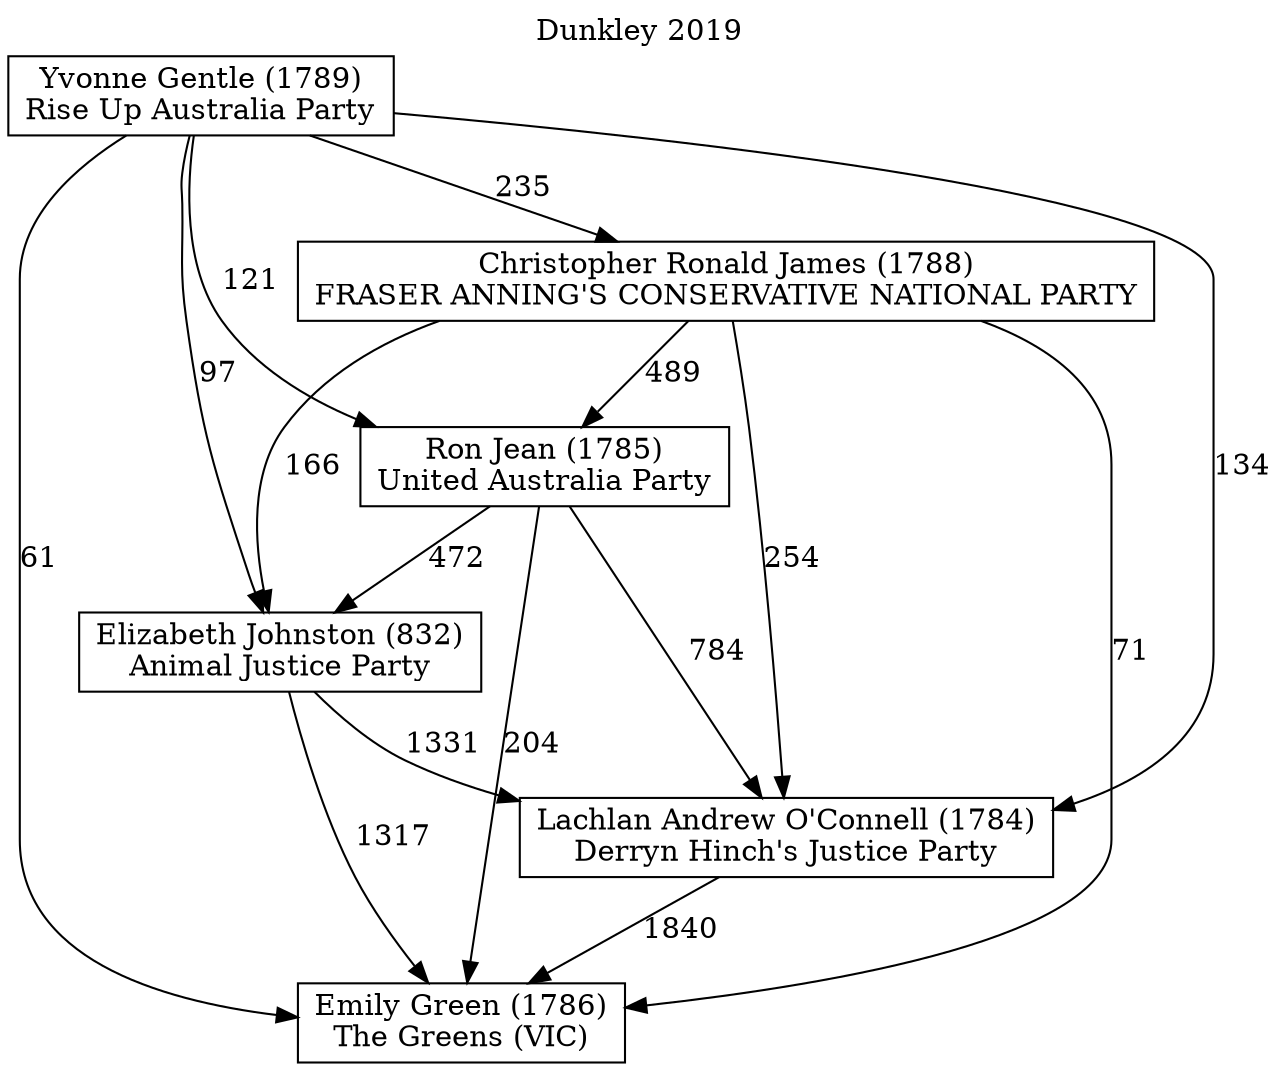 // House preference flow
digraph "Emily Green (1786)_Dunkley_2019" {
	graph [label="Dunkley 2019" labelloc=t mclimit=10]
	node [shape=box]
	"Emily Green (1786)" [label="Emily Green (1786)
The Greens (VIC)"]
	"Lachlan Andrew O'Connell (1784)" [label="Lachlan Andrew O'Connell (1784)
Derryn Hinch's Justice Party"]
	"Elizabeth Johnston (832)" [label="Elizabeth Johnston (832)
Animal Justice Party"]
	"Ron Jean (1785)" [label="Ron Jean (1785)
United Australia Party"]
	"Christopher Ronald James (1788)" [label="Christopher Ronald James (1788)
FRASER ANNING'S CONSERVATIVE NATIONAL PARTY"]
	"Yvonne Gentle (1789)" [label="Yvonne Gentle (1789)
Rise Up Australia Party"]
	"Emily Green (1786)" [label="Emily Green (1786)
The Greens (VIC)"]
	"Elizabeth Johnston (832)" [label="Elizabeth Johnston (832)
Animal Justice Party"]
	"Ron Jean (1785)" [label="Ron Jean (1785)
United Australia Party"]
	"Christopher Ronald James (1788)" [label="Christopher Ronald James (1788)
FRASER ANNING'S CONSERVATIVE NATIONAL PARTY"]
	"Yvonne Gentle (1789)" [label="Yvonne Gentle (1789)
Rise Up Australia Party"]
	"Emily Green (1786)" [label="Emily Green (1786)
The Greens (VIC)"]
	"Ron Jean (1785)" [label="Ron Jean (1785)
United Australia Party"]
	"Christopher Ronald James (1788)" [label="Christopher Ronald James (1788)
FRASER ANNING'S CONSERVATIVE NATIONAL PARTY"]
	"Yvonne Gentle (1789)" [label="Yvonne Gentle (1789)
Rise Up Australia Party"]
	"Emily Green (1786)" [label="Emily Green (1786)
The Greens (VIC)"]
	"Christopher Ronald James (1788)" [label="Christopher Ronald James (1788)
FRASER ANNING'S CONSERVATIVE NATIONAL PARTY"]
	"Yvonne Gentle (1789)" [label="Yvonne Gentle (1789)
Rise Up Australia Party"]
	"Emily Green (1786)" [label="Emily Green (1786)
The Greens (VIC)"]
	"Yvonne Gentle (1789)" [label="Yvonne Gentle (1789)
Rise Up Australia Party"]
	"Yvonne Gentle (1789)" [label="Yvonne Gentle (1789)
Rise Up Australia Party"]
	"Christopher Ronald James (1788)" [label="Christopher Ronald James (1788)
FRASER ANNING'S CONSERVATIVE NATIONAL PARTY"]
	"Yvonne Gentle (1789)" [label="Yvonne Gentle (1789)
Rise Up Australia Party"]
	"Yvonne Gentle (1789)" [label="Yvonne Gentle (1789)
Rise Up Australia Party"]
	"Ron Jean (1785)" [label="Ron Jean (1785)
United Australia Party"]
	"Christopher Ronald James (1788)" [label="Christopher Ronald James (1788)
FRASER ANNING'S CONSERVATIVE NATIONAL PARTY"]
	"Yvonne Gentle (1789)" [label="Yvonne Gentle (1789)
Rise Up Australia Party"]
	"Ron Jean (1785)" [label="Ron Jean (1785)
United Australia Party"]
	"Yvonne Gentle (1789)" [label="Yvonne Gentle (1789)
Rise Up Australia Party"]
	"Yvonne Gentle (1789)" [label="Yvonne Gentle (1789)
Rise Up Australia Party"]
	"Christopher Ronald James (1788)" [label="Christopher Ronald James (1788)
FRASER ANNING'S CONSERVATIVE NATIONAL PARTY"]
	"Yvonne Gentle (1789)" [label="Yvonne Gentle (1789)
Rise Up Australia Party"]
	"Yvonne Gentle (1789)" [label="Yvonne Gentle (1789)
Rise Up Australia Party"]
	"Elizabeth Johnston (832)" [label="Elizabeth Johnston (832)
Animal Justice Party"]
	"Ron Jean (1785)" [label="Ron Jean (1785)
United Australia Party"]
	"Christopher Ronald James (1788)" [label="Christopher Ronald James (1788)
FRASER ANNING'S CONSERVATIVE NATIONAL PARTY"]
	"Yvonne Gentle (1789)" [label="Yvonne Gentle (1789)
Rise Up Australia Party"]
	"Elizabeth Johnston (832)" [label="Elizabeth Johnston (832)
Animal Justice Party"]
	"Christopher Ronald James (1788)" [label="Christopher Ronald James (1788)
FRASER ANNING'S CONSERVATIVE NATIONAL PARTY"]
	"Yvonne Gentle (1789)" [label="Yvonne Gentle (1789)
Rise Up Australia Party"]
	"Elizabeth Johnston (832)" [label="Elizabeth Johnston (832)
Animal Justice Party"]
	"Yvonne Gentle (1789)" [label="Yvonne Gentle (1789)
Rise Up Australia Party"]
	"Yvonne Gentle (1789)" [label="Yvonne Gentle (1789)
Rise Up Australia Party"]
	"Christopher Ronald James (1788)" [label="Christopher Ronald James (1788)
FRASER ANNING'S CONSERVATIVE NATIONAL PARTY"]
	"Yvonne Gentle (1789)" [label="Yvonne Gentle (1789)
Rise Up Australia Party"]
	"Yvonne Gentle (1789)" [label="Yvonne Gentle (1789)
Rise Up Australia Party"]
	"Ron Jean (1785)" [label="Ron Jean (1785)
United Australia Party"]
	"Christopher Ronald James (1788)" [label="Christopher Ronald James (1788)
FRASER ANNING'S CONSERVATIVE NATIONAL PARTY"]
	"Yvonne Gentle (1789)" [label="Yvonne Gentle (1789)
Rise Up Australia Party"]
	"Ron Jean (1785)" [label="Ron Jean (1785)
United Australia Party"]
	"Yvonne Gentle (1789)" [label="Yvonne Gentle (1789)
Rise Up Australia Party"]
	"Yvonne Gentle (1789)" [label="Yvonne Gentle (1789)
Rise Up Australia Party"]
	"Christopher Ronald James (1788)" [label="Christopher Ronald James (1788)
FRASER ANNING'S CONSERVATIVE NATIONAL PARTY"]
	"Yvonne Gentle (1789)" [label="Yvonne Gentle (1789)
Rise Up Australia Party"]
	"Yvonne Gentle (1789)" [label="Yvonne Gentle (1789)
Rise Up Australia Party"]
	"Lachlan Andrew O'Connell (1784)" [label="Lachlan Andrew O'Connell (1784)
Derryn Hinch's Justice Party"]
	"Elizabeth Johnston (832)" [label="Elizabeth Johnston (832)
Animal Justice Party"]
	"Ron Jean (1785)" [label="Ron Jean (1785)
United Australia Party"]
	"Christopher Ronald James (1788)" [label="Christopher Ronald James (1788)
FRASER ANNING'S CONSERVATIVE NATIONAL PARTY"]
	"Yvonne Gentle (1789)" [label="Yvonne Gentle (1789)
Rise Up Australia Party"]
	"Lachlan Andrew O'Connell (1784)" [label="Lachlan Andrew O'Connell (1784)
Derryn Hinch's Justice Party"]
	"Ron Jean (1785)" [label="Ron Jean (1785)
United Australia Party"]
	"Christopher Ronald James (1788)" [label="Christopher Ronald James (1788)
FRASER ANNING'S CONSERVATIVE NATIONAL PARTY"]
	"Yvonne Gentle (1789)" [label="Yvonne Gentle (1789)
Rise Up Australia Party"]
	"Lachlan Andrew O'Connell (1784)" [label="Lachlan Andrew O'Connell (1784)
Derryn Hinch's Justice Party"]
	"Christopher Ronald James (1788)" [label="Christopher Ronald James (1788)
FRASER ANNING'S CONSERVATIVE NATIONAL PARTY"]
	"Yvonne Gentle (1789)" [label="Yvonne Gentle (1789)
Rise Up Australia Party"]
	"Lachlan Andrew O'Connell (1784)" [label="Lachlan Andrew O'Connell (1784)
Derryn Hinch's Justice Party"]
	"Yvonne Gentle (1789)" [label="Yvonne Gentle (1789)
Rise Up Australia Party"]
	"Yvonne Gentle (1789)" [label="Yvonne Gentle (1789)
Rise Up Australia Party"]
	"Christopher Ronald James (1788)" [label="Christopher Ronald James (1788)
FRASER ANNING'S CONSERVATIVE NATIONAL PARTY"]
	"Yvonne Gentle (1789)" [label="Yvonne Gentle (1789)
Rise Up Australia Party"]
	"Yvonne Gentle (1789)" [label="Yvonne Gentle (1789)
Rise Up Australia Party"]
	"Ron Jean (1785)" [label="Ron Jean (1785)
United Australia Party"]
	"Christopher Ronald James (1788)" [label="Christopher Ronald James (1788)
FRASER ANNING'S CONSERVATIVE NATIONAL PARTY"]
	"Yvonne Gentle (1789)" [label="Yvonne Gentle (1789)
Rise Up Australia Party"]
	"Ron Jean (1785)" [label="Ron Jean (1785)
United Australia Party"]
	"Yvonne Gentle (1789)" [label="Yvonne Gentle (1789)
Rise Up Australia Party"]
	"Yvonne Gentle (1789)" [label="Yvonne Gentle (1789)
Rise Up Australia Party"]
	"Christopher Ronald James (1788)" [label="Christopher Ronald James (1788)
FRASER ANNING'S CONSERVATIVE NATIONAL PARTY"]
	"Yvonne Gentle (1789)" [label="Yvonne Gentle (1789)
Rise Up Australia Party"]
	"Yvonne Gentle (1789)" [label="Yvonne Gentle (1789)
Rise Up Australia Party"]
	"Elizabeth Johnston (832)" [label="Elizabeth Johnston (832)
Animal Justice Party"]
	"Ron Jean (1785)" [label="Ron Jean (1785)
United Australia Party"]
	"Christopher Ronald James (1788)" [label="Christopher Ronald James (1788)
FRASER ANNING'S CONSERVATIVE NATIONAL PARTY"]
	"Yvonne Gentle (1789)" [label="Yvonne Gentle (1789)
Rise Up Australia Party"]
	"Elizabeth Johnston (832)" [label="Elizabeth Johnston (832)
Animal Justice Party"]
	"Christopher Ronald James (1788)" [label="Christopher Ronald James (1788)
FRASER ANNING'S CONSERVATIVE NATIONAL PARTY"]
	"Yvonne Gentle (1789)" [label="Yvonne Gentle (1789)
Rise Up Australia Party"]
	"Elizabeth Johnston (832)" [label="Elizabeth Johnston (832)
Animal Justice Party"]
	"Yvonne Gentle (1789)" [label="Yvonne Gentle (1789)
Rise Up Australia Party"]
	"Yvonne Gentle (1789)" [label="Yvonne Gentle (1789)
Rise Up Australia Party"]
	"Christopher Ronald James (1788)" [label="Christopher Ronald James (1788)
FRASER ANNING'S CONSERVATIVE NATIONAL PARTY"]
	"Yvonne Gentle (1789)" [label="Yvonne Gentle (1789)
Rise Up Australia Party"]
	"Yvonne Gentle (1789)" [label="Yvonne Gentle (1789)
Rise Up Australia Party"]
	"Ron Jean (1785)" [label="Ron Jean (1785)
United Australia Party"]
	"Christopher Ronald James (1788)" [label="Christopher Ronald James (1788)
FRASER ANNING'S CONSERVATIVE NATIONAL PARTY"]
	"Yvonne Gentle (1789)" [label="Yvonne Gentle (1789)
Rise Up Australia Party"]
	"Ron Jean (1785)" [label="Ron Jean (1785)
United Australia Party"]
	"Yvonne Gentle (1789)" [label="Yvonne Gentle (1789)
Rise Up Australia Party"]
	"Yvonne Gentle (1789)" [label="Yvonne Gentle (1789)
Rise Up Australia Party"]
	"Christopher Ronald James (1788)" [label="Christopher Ronald James (1788)
FRASER ANNING'S CONSERVATIVE NATIONAL PARTY"]
	"Yvonne Gentle (1789)" [label="Yvonne Gentle (1789)
Rise Up Australia Party"]
	"Yvonne Gentle (1789)" [label="Yvonne Gentle (1789)
Rise Up Australia Party"]
	"Lachlan Andrew O'Connell (1784)" -> "Emily Green (1786)" [label=1840]
	"Elizabeth Johnston (832)" -> "Lachlan Andrew O'Connell (1784)" [label=1331]
	"Ron Jean (1785)" -> "Elizabeth Johnston (832)" [label=472]
	"Christopher Ronald James (1788)" -> "Ron Jean (1785)" [label=489]
	"Yvonne Gentle (1789)" -> "Christopher Ronald James (1788)" [label=235]
	"Elizabeth Johnston (832)" -> "Emily Green (1786)" [label=1317]
	"Ron Jean (1785)" -> "Emily Green (1786)" [label=204]
	"Christopher Ronald James (1788)" -> "Emily Green (1786)" [label=71]
	"Yvonne Gentle (1789)" -> "Emily Green (1786)" [label=61]
	"Yvonne Gentle (1789)" -> "Ron Jean (1785)" [label=121]
	"Christopher Ronald James (1788)" -> "Elizabeth Johnston (832)" [label=166]
	"Yvonne Gentle (1789)" -> "Elizabeth Johnston (832)" [label=97]
	"Ron Jean (1785)" -> "Lachlan Andrew O'Connell (1784)" [label=784]
	"Christopher Ronald James (1788)" -> "Lachlan Andrew O'Connell (1784)" [label=254]
	"Yvonne Gentle (1789)" -> "Lachlan Andrew O'Connell (1784)" [label=134]
}
